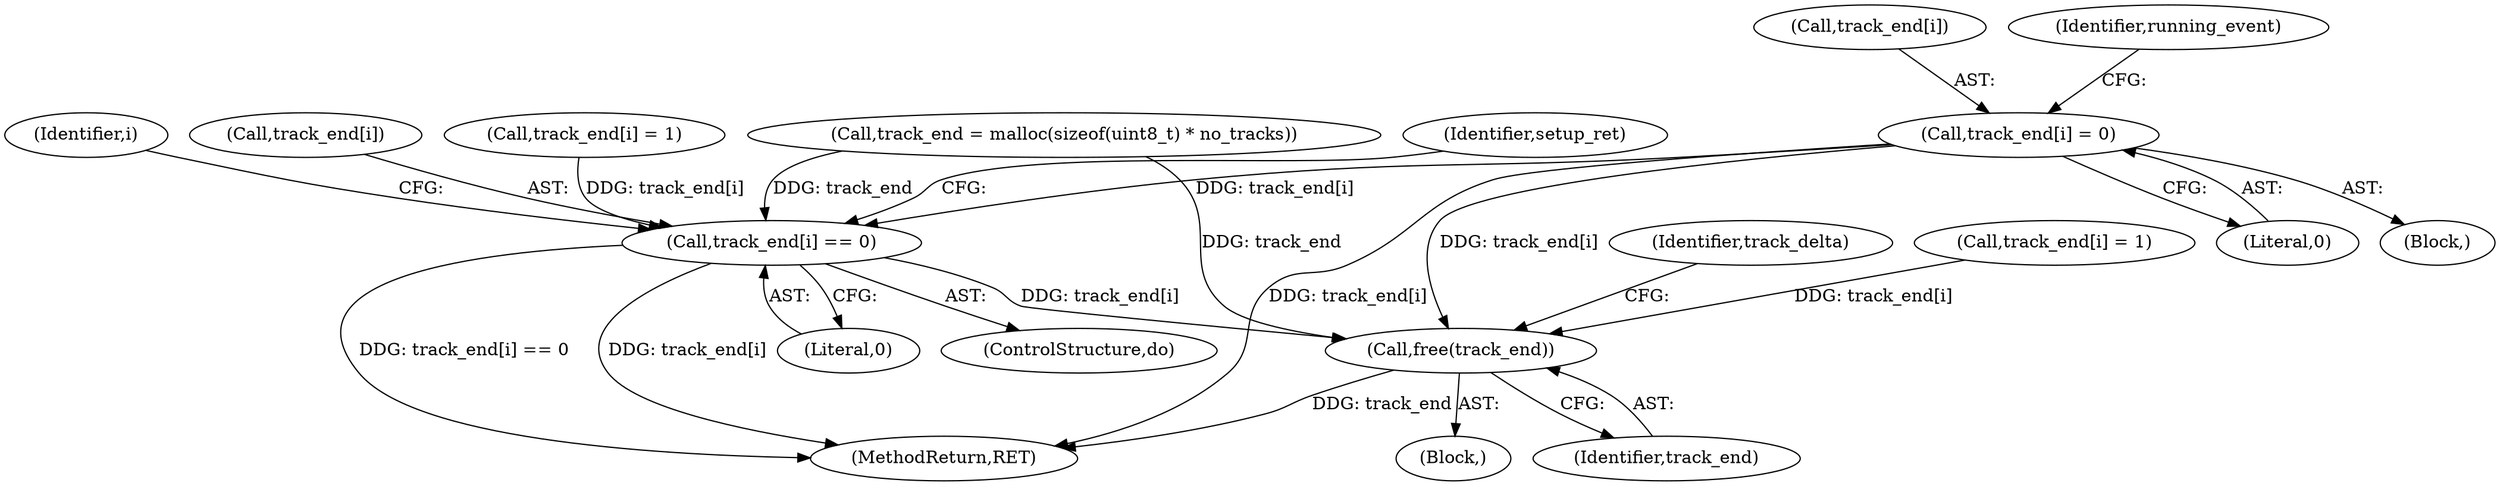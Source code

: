 digraph "0_wildmidi_660b513d99bced8783a4a5984ac2f742c74ebbdd_1@array" {
"1000565" [label="(Call,track_end[i] = 0)"];
"1001359" [label="(Call,track_end[i] == 0)"];
"1001417" [label="(Call,free(track_end))"];
"1000122" [label="(Block,)"];
"1001075" [label="(Identifier,i)"];
"1000569" [label="(Literal,0)"];
"1000565" [label="(Call,track_end[i] = 0)"];
"1000435" [label="(Block,)"];
"1000566" [label="(Call,track_end[i])"];
"1001360" [label="(Call,track_end[i])"];
"1001176" [label="(Call,track_end[i] = 1)"];
"1001359" [label="(Call,track_end[i] == 0)"];
"1000572" [label="(Identifier,running_event)"];
"1000409" [label="(Call,track_end = malloc(sizeof(uint8_t) * no_tracks))"];
"1001363" [label="(Literal,0)"];
"1001085" [label="(Identifier,setup_ret)"];
"1001418" [label="(Identifier,track_end)"];
"1001435" [label="(MethodReturn,RET)"];
"1001420" [label="(Identifier,track_delta)"];
"1001082" [label="(ControlStructure,do)"];
"1001417" [label="(Call,free(track_end))"];
"1000855" [label="(Call,track_end[i] = 1)"];
"1000565" -> "1000435"  [label="AST: "];
"1000565" -> "1000569"  [label="CFG: "];
"1000566" -> "1000565"  [label="AST: "];
"1000569" -> "1000565"  [label="AST: "];
"1000572" -> "1000565"  [label="CFG: "];
"1000565" -> "1001435"  [label="DDG: track_end[i]"];
"1000565" -> "1001359"  [label="DDG: track_end[i]"];
"1000565" -> "1001417"  [label="DDG: track_end[i]"];
"1001359" -> "1001082"  [label="AST: "];
"1001359" -> "1001363"  [label="CFG: "];
"1001360" -> "1001359"  [label="AST: "];
"1001363" -> "1001359"  [label="AST: "];
"1001085" -> "1001359"  [label="CFG: "];
"1001075" -> "1001359"  [label="CFG: "];
"1001359" -> "1001435"  [label="DDG: track_end[i] == 0"];
"1001359" -> "1001435"  [label="DDG: track_end[i]"];
"1001176" -> "1001359"  [label="DDG: track_end[i]"];
"1000409" -> "1001359"  [label="DDG: track_end"];
"1001359" -> "1001417"  [label="DDG: track_end[i]"];
"1001417" -> "1000122"  [label="AST: "];
"1001417" -> "1001418"  [label="CFG: "];
"1001418" -> "1001417"  [label="AST: "];
"1001420" -> "1001417"  [label="CFG: "];
"1001417" -> "1001435"  [label="DDG: track_end"];
"1000409" -> "1001417"  [label="DDG: track_end"];
"1000855" -> "1001417"  [label="DDG: track_end[i]"];
}
